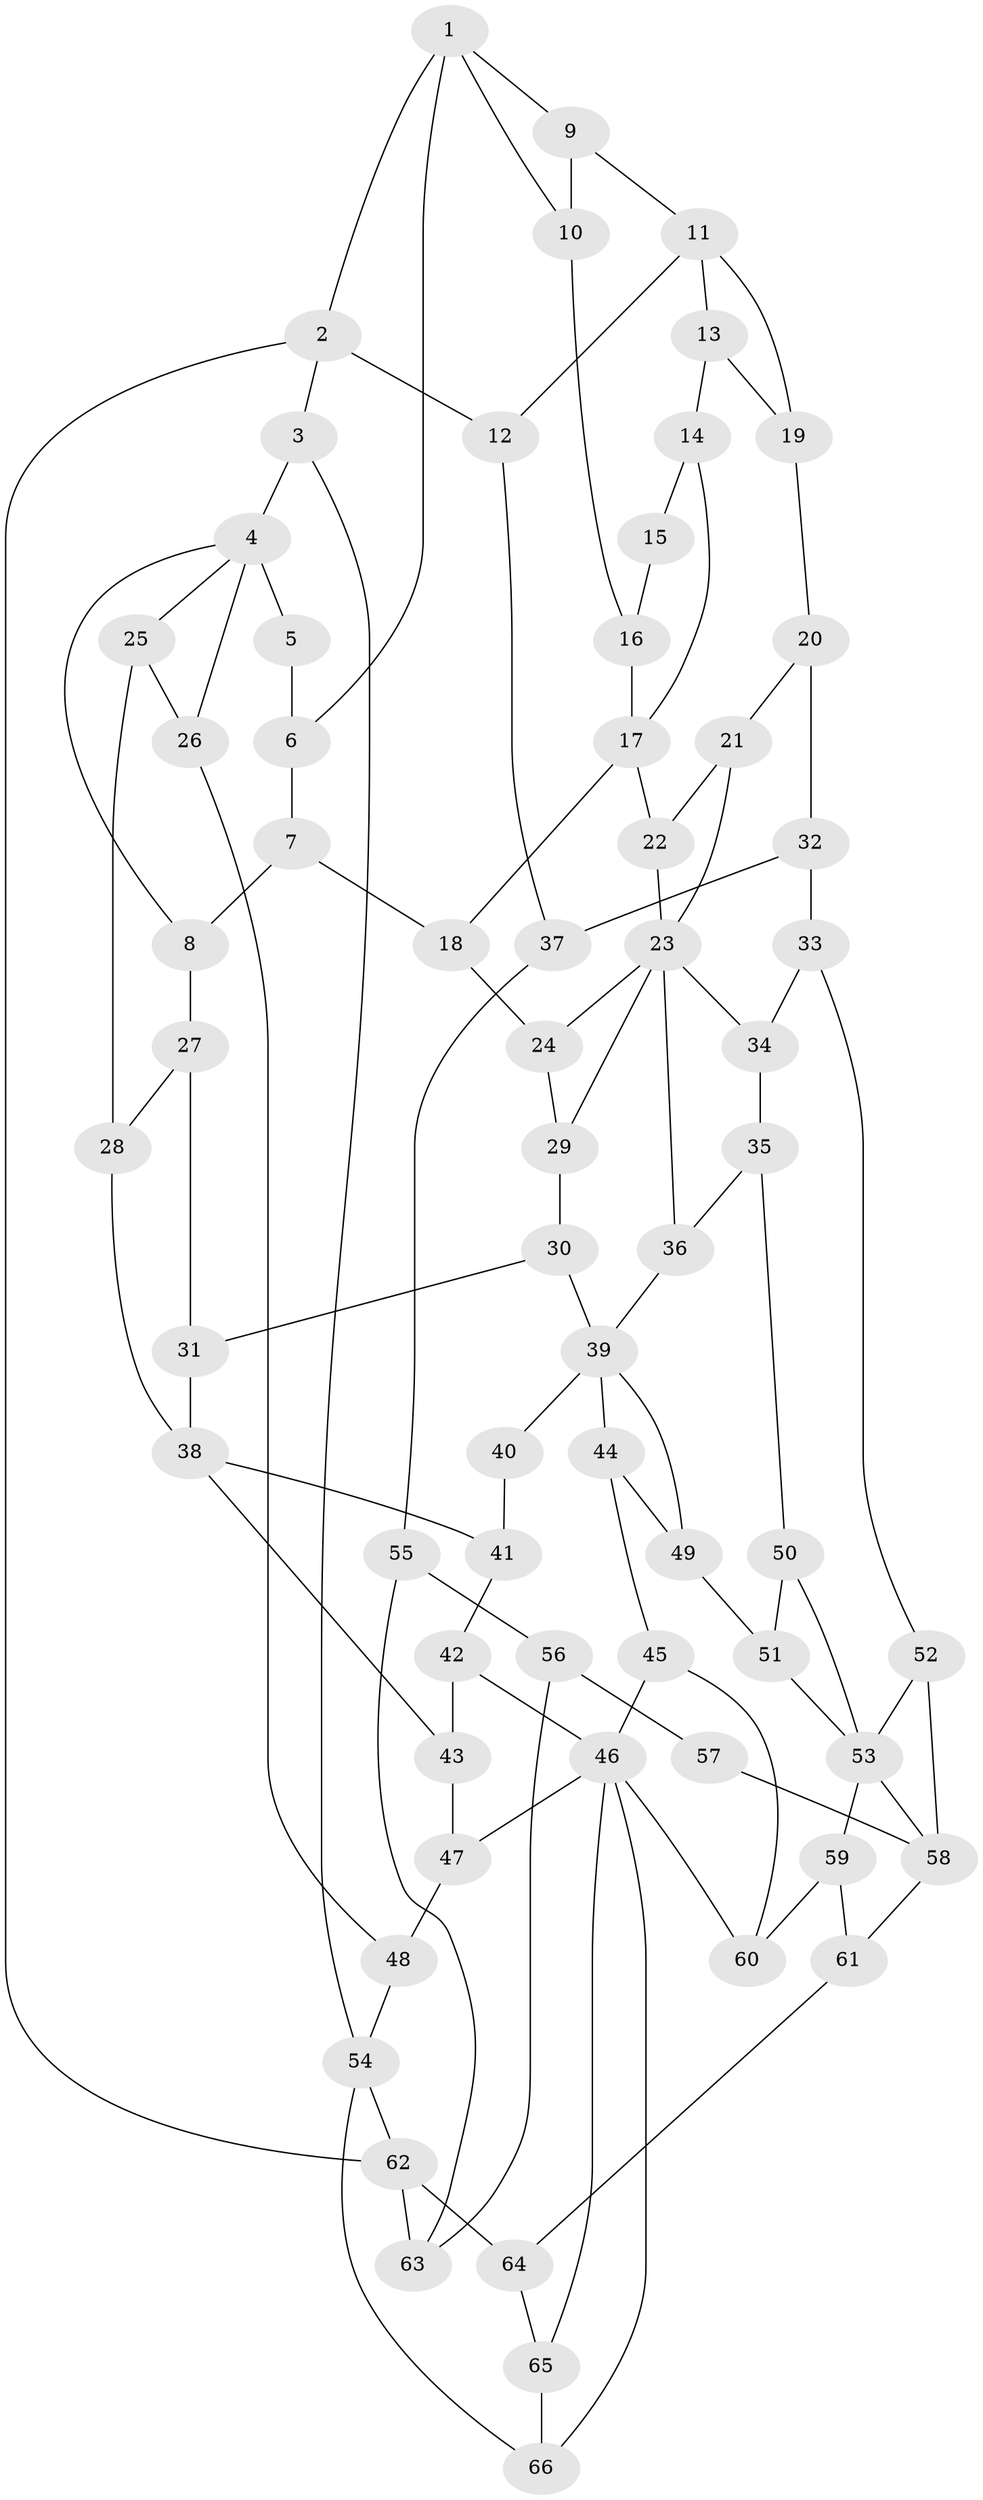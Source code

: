 // original degree distribution, {3: 0.03260869565217391, 4: 0.21739130434782608, 6: 0.21739130434782608, 5: 0.532608695652174}
// Generated by graph-tools (version 1.1) at 2025/54/03/04/25 22:54:42]
// undirected, 66 vertices, 107 edges
graph export_dot {
  node [color=gray90,style=filled];
  1;
  2;
  3;
  4;
  5;
  6;
  7;
  8;
  9;
  10;
  11;
  12;
  13;
  14;
  15;
  16;
  17;
  18;
  19;
  20;
  21;
  22;
  23;
  24;
  25;
  26;
  27;
  28;
  29;
  30;
  31;
  32;
  33;
  34;
  35;
  36;
  37;
  38;
  39;
  40;
  41;
  42;
  43;
  44;
  45;
  46;
  47;
  48;
  49;
  50;
  51;
  52;
  53;
  54;
  55;
  56;
  57;
  58;
  59;
  60;
  61;
  62;
  63;
  64;
  65;
  66;
  1 -- 2 [weight=1.0];
  1 -- 6 [weight=1.0];
  1 -- 9 [weight=1.0];
  1 -- 10 [weight=1.0];
  2 -- 3 [weight=1.0];
  2 -- 12 [weight=1.0];
  2 -- 62 [weight=1.0];
  3 -- 4 [weight=2.0];
  3 -- 54 [weight=1.0];
  4 -- 5 [weight=1.0];
  4 -- 8 [weight=1.0];
  4 -- 25 [weight=1.0];
  4 -- 26 [weight=1.0];
  5 -- 6 [weight=1.0];
  6 -- 7 [weight=1.0];
  7 -- 8 [weight=1.0];
  7 -- 18 [weight=1.0];
  8 -- 27 [weight=1.0];
  9 -- 10 [weight=1.0];
  9 -- 11 [weight=1.0];
  10 -- 16 [weight=1.0];
  11 -- 12 [weight=1.0];
  11 -- 13 [weight=1.0];
  11 -- 19 [weight=1.0];
  12 -- 37 [weight=1.0];
  13 -- 14 [weight=1.0];
  13 -- 19 [weight=1.0];
  14 -- 15 [weight=1.0];
  14 -- 17 [weight=1.0];
  15 -- 16 [weight=1.0];
  16 -- 17 [weight=1.0];
  17 -- 18 [weight=1.0];
  17 -- 22 [weight=1.0];
  18 -- 24 [weight=1.0];
  19 -- 20 [weight=1.0];
  20 -- 21 [weight=1.0];
  20 -- 32 [weight=1.0];
  21 -- 22 [weight=1.0];
  21 -- 23 [weight=1.0];
  22 -- 23 [weight=1.0];
  23 -- 24 [weight=1.0];
  23 -- 29 [weight=1.0];
  23 -- 34 [weight=1.0];
  23 -- 36 [weight=1.0];
  24 -- 29 [weight=1.0];
  25 -- 26 [weight=1.0];
  25 -- 28 [weight=1.0];
  26 -- 48 [weight=1.0];
  27 -- 28 [weight=1.0];
  27 -- 31 [weight=1.0];
  28 -- 38 [weight=1.0];
  29 -- 30 [weight=1.0];
  30 -- 31 [weight=1.0];
  30 -- 39 [weight=1.0];
  31 -- 38 [weight=1.0];
  32 -- 33 [weight=1.0];
  32 -- 37 [weight=1.0];
  33 -- 34 [weight=1.0];
  33 -- 52 [weight=1.0];
  34 -- 35 [weight=1.0];
  35 -- 36 [weight=1.0];
  35 -- 50 [weight=1.0];
  36 -- 39 [weight=1.0];
  37 -- 55 [weight=1.0];
  38 -- 41 [weight=1.0];
  38 -- 43 [weight=1.0];
  39 -- 40 [weight=2.0];
  39 -- 44 [weight=1.0];
  39 -- 49 [weight=1.0];
  40 -- 41 [weight=1.0];
  41 -- 42 [weight=1.0];
  42 -- 43 [weight=1.0];
  42 -- 46 [weight=1.0];
  43 -- 47 [weight=1.0];
  44 -- 45 [weight=1.0];
  44 -- 49 [weight=1.0];
  45 -- 46 [weight=1.0];
  45 -- 60 [weight=1.0];
  46 -- 47 [weight=1.0];
  46 -- 60 [weight=1.0];
  46 -- 65 [weight=1.0];
  46 -- 66 [weight=1.0];
  47 -- 48 [weight=1.0];
  48 -- 54 [weight=1.0];
  49 -- 51 [weight=1.0];
  50 -- 51 [weight=1.0];
  50 -- 53 [weight=1.0];
  51 -- 53 [weight=1.0];
  52 -- 53 [weight=1.0];
  52 -- 58 [weight=1.0];
  53 -- 58 [weight=2.0];
  53 -- 59 [weight=1.0];
  54 -- 62 [weight=1.0];
  54 -- 66 [weight=1.0];
  55 -- 56 [weight=1.0];
  55 -- 63 [weight=1.0];
  56 -- 57 [weight=1.0];
  56 -- 63 [weight=1.0];
  57 -- 58 [weight=2.0];
  58 -- 61 [weight=1.0];
  59 -- 60 [weight=1.0];
  59 -- 61 [weight=1.0];
  61 -- 64 [weight=1.0];
  62 -- 63 [weight=1.0];
  62 -- 64 [weight=1.0];
  64 -- 65 [weight=1.0];
  65 -- 66 [weight=1.0];
}
